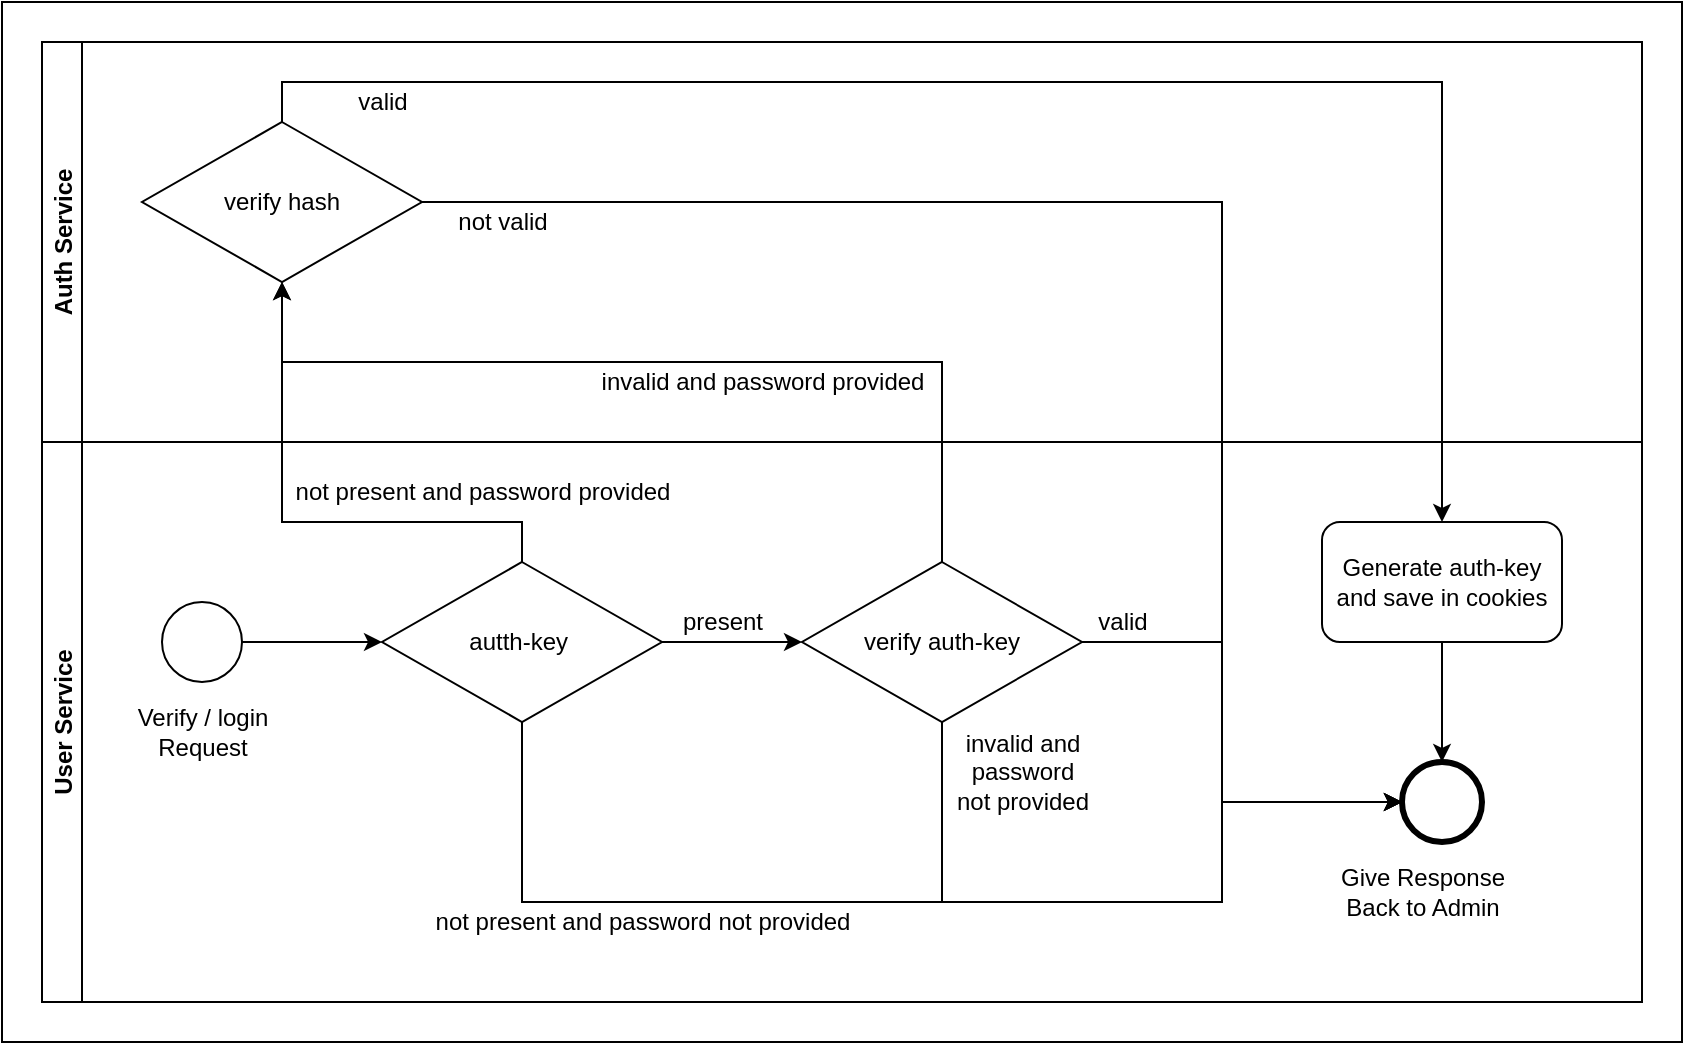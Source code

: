 <mxfile version="12.6.5" type="device"><diagram id="prtHgNgQTEPvFCAcTncT" name="Page-1"><mxGraphModel dx="1086" dy="806" grid="1" gridSize="10" guides="1" tooltips="1" connect="1" arrows="1" fold="1" page="1" pageScale="1" pageWidth="827" pageHeight="1169" math="0" shadow="0"><root><mxCell id="0"/><mxCell id="1" parent="0"/><mxCell id="TWWti2fiSQjnTuexJhXZ-8" value="Auth Service" style="swimlane;startSize=20;horizontal=0;" parent="1" vertex="1"><mxGeometry x="40" y="80" width="800" height="200" as="geometry"/></mxCell><mxCell id="oHo8Ommq3KM4btp7NtvM-5" value="invalid and password provided" style="text;html=1;align=center;verticalAlign=middle;resizable=0;points=[];autosize=1;" vertex="1" parent="TWWti2fiSQjnTuexJhXZ-8"><mxGeometry x="270" y="160" width="180" height="20" as="geometry"/></mxCell><mxCell id="oHo8Ommq3KM4btp7NtvM-16" value="verify hash" style="rhombus;whiteSpace=wrap;html=1;fillColor=none;" vertex="1" parent="TWWti2fiSQjnTuexJhXZ-8"><mxGeometry x="50" y="40" width="140" height="80" as="geometry"/></mxCell><mxCell id="oHo8Ommq3KM4btp7NtvM-17" value="valid" style="text;html=1;align=center;verticalAlign=middle;resizable=0;points=[];autosize=1;" vertex="1" parent="TWWti2fiSQjnTuexJhXZ-8"><mxGeometry x="150" y="20" width="40" height="20" as="geometry"/></mxCell><mxCell id="oHo8Ommq3KM4btp7NtvM-18" value="not valid" style="text;html=1;align=center;verticalAlign=middle;resizable=0;points=[];autosize=1;" vertex="1" parent="TWWti2fiSQjnTuexJhXZ-8"><mxGeometry x="200" y="80" width="60" height="20" as="geometry"/></mxCell><mxCell id="TWWti2fiSQjnTuexJhXZ-12" value="" style="rounded=0;whiteSpace=wrap;html=1;fillColor=none;" parent="1" vertex="1"><mxGeometry x="20" y="60" width="840" height="520" as="geometry"/></mxCell><mxCell id="TWWti2fiSQjnTuexJhXZ-6" value="User Service" style="swimlane;startSize=20;horizontal=0;" parent="1" vertex="1"><mxGeometry x="40" y="280" width="800" height="280" as="geometry"/></mxCell><mxCell id="TWWti2fiSQjnTuexJhXZ-21" value="" style="shape=mxgraph.bpmn.shape;html=1;verticalLabelPosition=bottom;labelBackgroundColor=#ffffff;verticalAlign=top;align=center;perimeter=ellipsePerimeter;outlineConnect=0;outline=end;symbol=general;fillColor=none;" parent="TWWti2fiSQjnTuexJhXZ-6" vertex="1"><mxGeometry x="680" y="160" width="40" height="40" as="geometry"/></mxCell><mxCell id="TWWti2fiSQjnTuexJhXZ-22" value="Give Response&lt;br&gt;Back to Admin" style="text;html=1;align=center;verticalAlign=middle;resizable=0;points=[];autosize=1;" parent="TWWti2fiSQjnTuexJhXZ-6" vertex="1"><mxGeometry x="640" y="210" width="100" height="30" as="geometry"/></mxCell><mxCell id="TWWti2fiSQjnTuexJhXZ-14" value="Verify / login&lt;br&gt;Request" style="text;html=1;align=center;verticalAlign=middle;resizable=0;points=[];autosize=1;" parent="TWWti2fiSQjnTuexJhXZ-6" vertex="1"><mxGeometry x="40" y="130" width="80" height="30" as="geometry"/></mxCell><mxCell id="D2QnCPtHkrKEr5n8Oc8R-6" style="edgeStyle=orthogonalEdgeStyle;rounded=0;orthogonalLoop=1;jettySize=auto;html=1;entryX=0;entryY=0.5;entryDx=0;entryDy=0;" parent="TWWti2fiSQjnTuexJhXZ-6" source="TWWti2fiSQjnTuexJhXZ-13" target="D2QnCPtHkrKEr5n8Oc8R-14" edge="1"><mxGeometry relative="1" as="geometry"><mxPoint x="220" y="110" as="targetPoint"/></mxGeometry></mxCell><mxCell id="TWWti2fiSQjnTuexJhXZ-13" value="" style="shape=mxgraph.bpmn.shape;html=1;verticalLabelPosition=bottom;labelBackgroundColor=#ffffff;verticalAlign=top;align=center;perimeter=ellipsePerimeter;outlineConnect=0;outline=standard;symbol=general;fillColor=none;" parent="TWWti2fiSQjnTuexJhXZ-6" vertex="1"><mxGeometry x="60" y="80" width="40" height="40" as="geometry"/></mxCell><mxCell id="D2QnCPtHkrKEr5n8Oc8R-4" value="not present and password provided" style="text;html=1;align=center;verticalAlign=middle;resizable=0;points=[];autosize=1;" parent="TWWti2fiSQjnTuexJhXZ-6" vertex="1"><mxGeometry x="120" y="15" width="200" height="20" as="geometry"/></mxCell><mxCell id="oHo8Ommq3KM4btp7NtvM-8" style="edgeStyle=orthogonalEdgeStyle;rounded=0;orthogonalLoop=1;jettySize=auto;html=1;entryX=0;entryY=0.5;entryDx=0;entryDy=0;" edge="1" parent="TWWti2fiSQjnTuexJhXZ-6" source="D2QnCPtHkrKEr5n8Oc8R-14" target="TWWti2fiSQjnTuexJhXZ-21"><mxGeometry relative="1" as="geometry"><Array as="points"><mxPoint x="240" y="230"/><mxPoint x="590" y="230"/><mxPoint x="590" y="180"/></Array></mxGeometry></mxCell><mxCell id="D2QnCPtHkrKEr5n8Oc8R-14" value="autth-key&amp;nbsp;" style="rhombus;whiteSpace=wrap;html=1;fillColor=none;" parent="TWWti2fiSQjnTuexJhXZ-6" vertex="1"><mxGeometry x="170" y="60" width="140" height="80" as="geometry"/></mxCell><mxCell id="8IEN3UPta3cuGtqioQvz-4" style="edgeStyle=orthogonalEdgeStyle;rounded=0;orthogonalLoop=1;jettySize=auto;html=1;entryX=0.5;entryY=0;entryDx=0;entryDy=0;" parent="TWWti2fiSQjnTuexJhXZ-6" source="8IEN3UPta3cuGtqioQvz-1" target="TWWti2fiSQjnTuexJhXZ-21" edge="1"><mxGeometry relative="1" as="geometry"/></mxCell><mxCell id="8IEN3UPta3cuGtqioQvz-1" value="Generate auth-key and save in cookies" style="shape=ext;rounded=1;html=1;whiteSpace=wrap;fillColor=none;" parent="TWWti2fiSQjnTuexJhXZ-6" vertex="1"><mxGeometry x="640" y="40" width="120" height="60" as="geometry"/></mxCell><mxCell id="oHo8Ommq3KM4btp7NtvM-3" value="present" style="text;html=1;align=center;verticalAlign=middle;resizable=0;points=[];autosize=1;" vertex="1" parent="TWWti2fiSQjnTuexJhXZ-6"><mxGeometry x="310" y="80" width="60" height="20" as="geometry"/></mxCell><mxCell id="oHo8Ommq3KM4btp7NtvM-7" style="edgeStyle=orthogonalEdgeStyle;rounded=0;orthogonalLoop=1;jettySize=auto;html=1;entryX=0;entryY=0.5;entryDx=0;entryDy=0;" edge="1" parent="TWWti2fiSQjnTuexJhXZ-6" source="oHo8Ommq3KM4btp7NtvM-1" target="TWWti2fiSQjnTuexJhXZ-21"><mxGeometry relative="1" as="geometry"><Array as="points"><mxPoint x="590" y="100"/><mxPoint x="590" y="180"/></Array></mxGeometry></mxCell><mxCell id="oHo8Ommq3KM4btp7NtvM-11" style="edgeStyle=orthogonalEdgeStyle;rounded=0;orthogonalLoop=1;jettySize=auto;html=1;entryX=0;entryY=0.5;entryDx=0;entryDy=0;" edge="1" parent="TWWti2fiSQjnTuexJhXZ-6" source="oHo8Ommq3KM4btp7NtvM-1" target="TWWti2fiSQjnTuexJhXZ-21"><mxGeometry relative="1" as="geometry"><Array as="points"><mxPoint x="450" y="230"/><mxPoint x="590" y="230"/><mxPoint x="590" y="180"/></Array></mxGeometry></mxCell><mxCell id="oHo8Ommq3KM4btp7NtvM-1" value="verify auth-key" style="rhombus;whiteSpace=wrap;html=1;fillColor=none;" vertex="1" parent="TWWti2fiSQjnTuexJhXZ-6"><mxGeometry x="380" y="60" width="140" height="80" as="geometry"/></mxCell><mxCell id="oHo8Ommq3KM4btp7NtvM-2" style="edgeStyle=orthogonalEdgeStyle;rounded=0;orthogonalLoop=1;jettySize=auto;html=1;entryX=0;entryY=0.5;entryDx=0;entryDy=0;" edge="1" parent="TWWti2fiSQjnTuexJhXZ-6" source="D2QnCPtHkrKEr5n8Oc8R-14" target="oHo8Ommq3KM4btp7NtvM-1"><mxGeometry relative="1" as="geometry"/></mxCell><mxCell id="oHo8Ommq3KM4btp7NtvM-9" value="not present and password not provided" style="text;html=1;align=center;verticalAlign=middle;resizable=0;points=[];autosize=1;" vertex="1" parent="TWWti2fiSQjnTuexJhXZ-6"><mxGeometry x="190" y="230" width="220" height="20" as="geometry"/></mxCell><mxCell id="oHo8Ommq3KM4btp7NtvM-10" value="valid" style="text;html=1;align=center;verticalAlign=middle;resizable=0;points=[];autosize=1;" vertex="1" parent="TWWti2fiSQjnTuexJhXZ-6"><mxGeometry x="520" y="80" width="40" height="20" as="geometry"/></mxCell><mxCell id="oHo8Ommq3KM4btp7NtvM-12" value="invalid and &lt;br&gt;password &lt;br&gt;not provided" style="text;html=1;align=center;verticalAlign=middle;resizable=0;points=[];autosize=1;" vertex="1" parent="TWWti2fiSQjnTuexJhXZ-6"><mxGeometry x="450" y="140" width="80" height="50" as="geometry"/></mxCell><mxCell id="D2QnCPtHkrKEr5n8Oc8R-12" style="edgeStyle=orthogonalEdgeStyle;rounded=0;orthogonalLoop=1;jettySize=auto;html=1;entryX=0.5;entryY=1;entryDx=0;entryDy=0;exitX=0.5;exitY=0;exitDx=0;exitDy=0;" parent="1" source="D2QnCPtHkrKEr5n8Oc8R-14" target="oHo8Ommq3KM4btp7NtvM-16" edge="1"><mxGeometry relative="1" as="geometry"><mxPoint x="390" y="320" as="sourcePoint"/><Array as="points"><mxPoint x="280" y="320"/><mxPoint x="160" y="320"/><mxPoint x="160" y="200"/></Array><mxPoint x="160" y="210" as="targetPoint"/></mxGeometry></mxCell><mxCell id="8IEN3UPta3cuGtqioQvz-3" style="edgeStyle=orthogonalEdgeStyle;rounded=0;orthogonalLoop=1;jettySize=auto;html=1;entryX=0.5;entryY=0;entryDx=0;entryDy=0;exitX=0.5;exitY=0;exitDx=0;exitDy=0;" parent="1" source="oHo8Ommq3KM4btp7NtvM-16" target="8IEN3UPta3cuGtqioQvz-1" edge="1"><mxGeometry relative="1" as="geometry"><mxPoint x="260" y="170" as="sourcePoint"/><Array as="points"><mxPoint x="160" y="100"/><mxPoint x="740" y="100"/></Array></mxGeometry></mxCell><mxCell id="oHo8Ommq3KM4btp7NtvM-4" style="edgeStyle=orthogonalEdgeStyle;rounded=0;orthogonalLoop=1;jettySize=auto;html=1;entryX=0.5;entryY=1;entryDx=0;entryDy=0;" edge="1" parent="1" source="oHo8Ommq3KM4btp7NtvM-1" target="oHo8Ommq3KM4btp7NtvM-16"><mxGeometry relative="1" as="geometry"><mxPoint x="160" y="210" as="targetPoint"/><Array as="points"><mxPoint x="490" y="240"/><mxPoint x="160" y="240"/><mxPoint x="160" y="200"/></Array></mxGeometry></mxCell><mxCell id="oHo8Ommq3KM4btp7NtvM-19" style="edgeStyle=orthogonalEdgeStyle;rounded=0;orthogonalLoop=1;jettySize=auto;html=1;entryX=0;entryY=0.5;entryDx=0;entryDy=0;" edge="1" parent="1" source="oHo8Ommq3KM4btp7NtvM-16" target="TWWti2fiSQjnTuexJhXZ-21"><mxGeometry relative="1" as="geometry"><Array as="points"><mxPoint x="630" y="160"/><mxPoint x="630" y="460"/></Array></mxGeometry></mxCell></root></mxGraphModel></diagram></mxfile>
